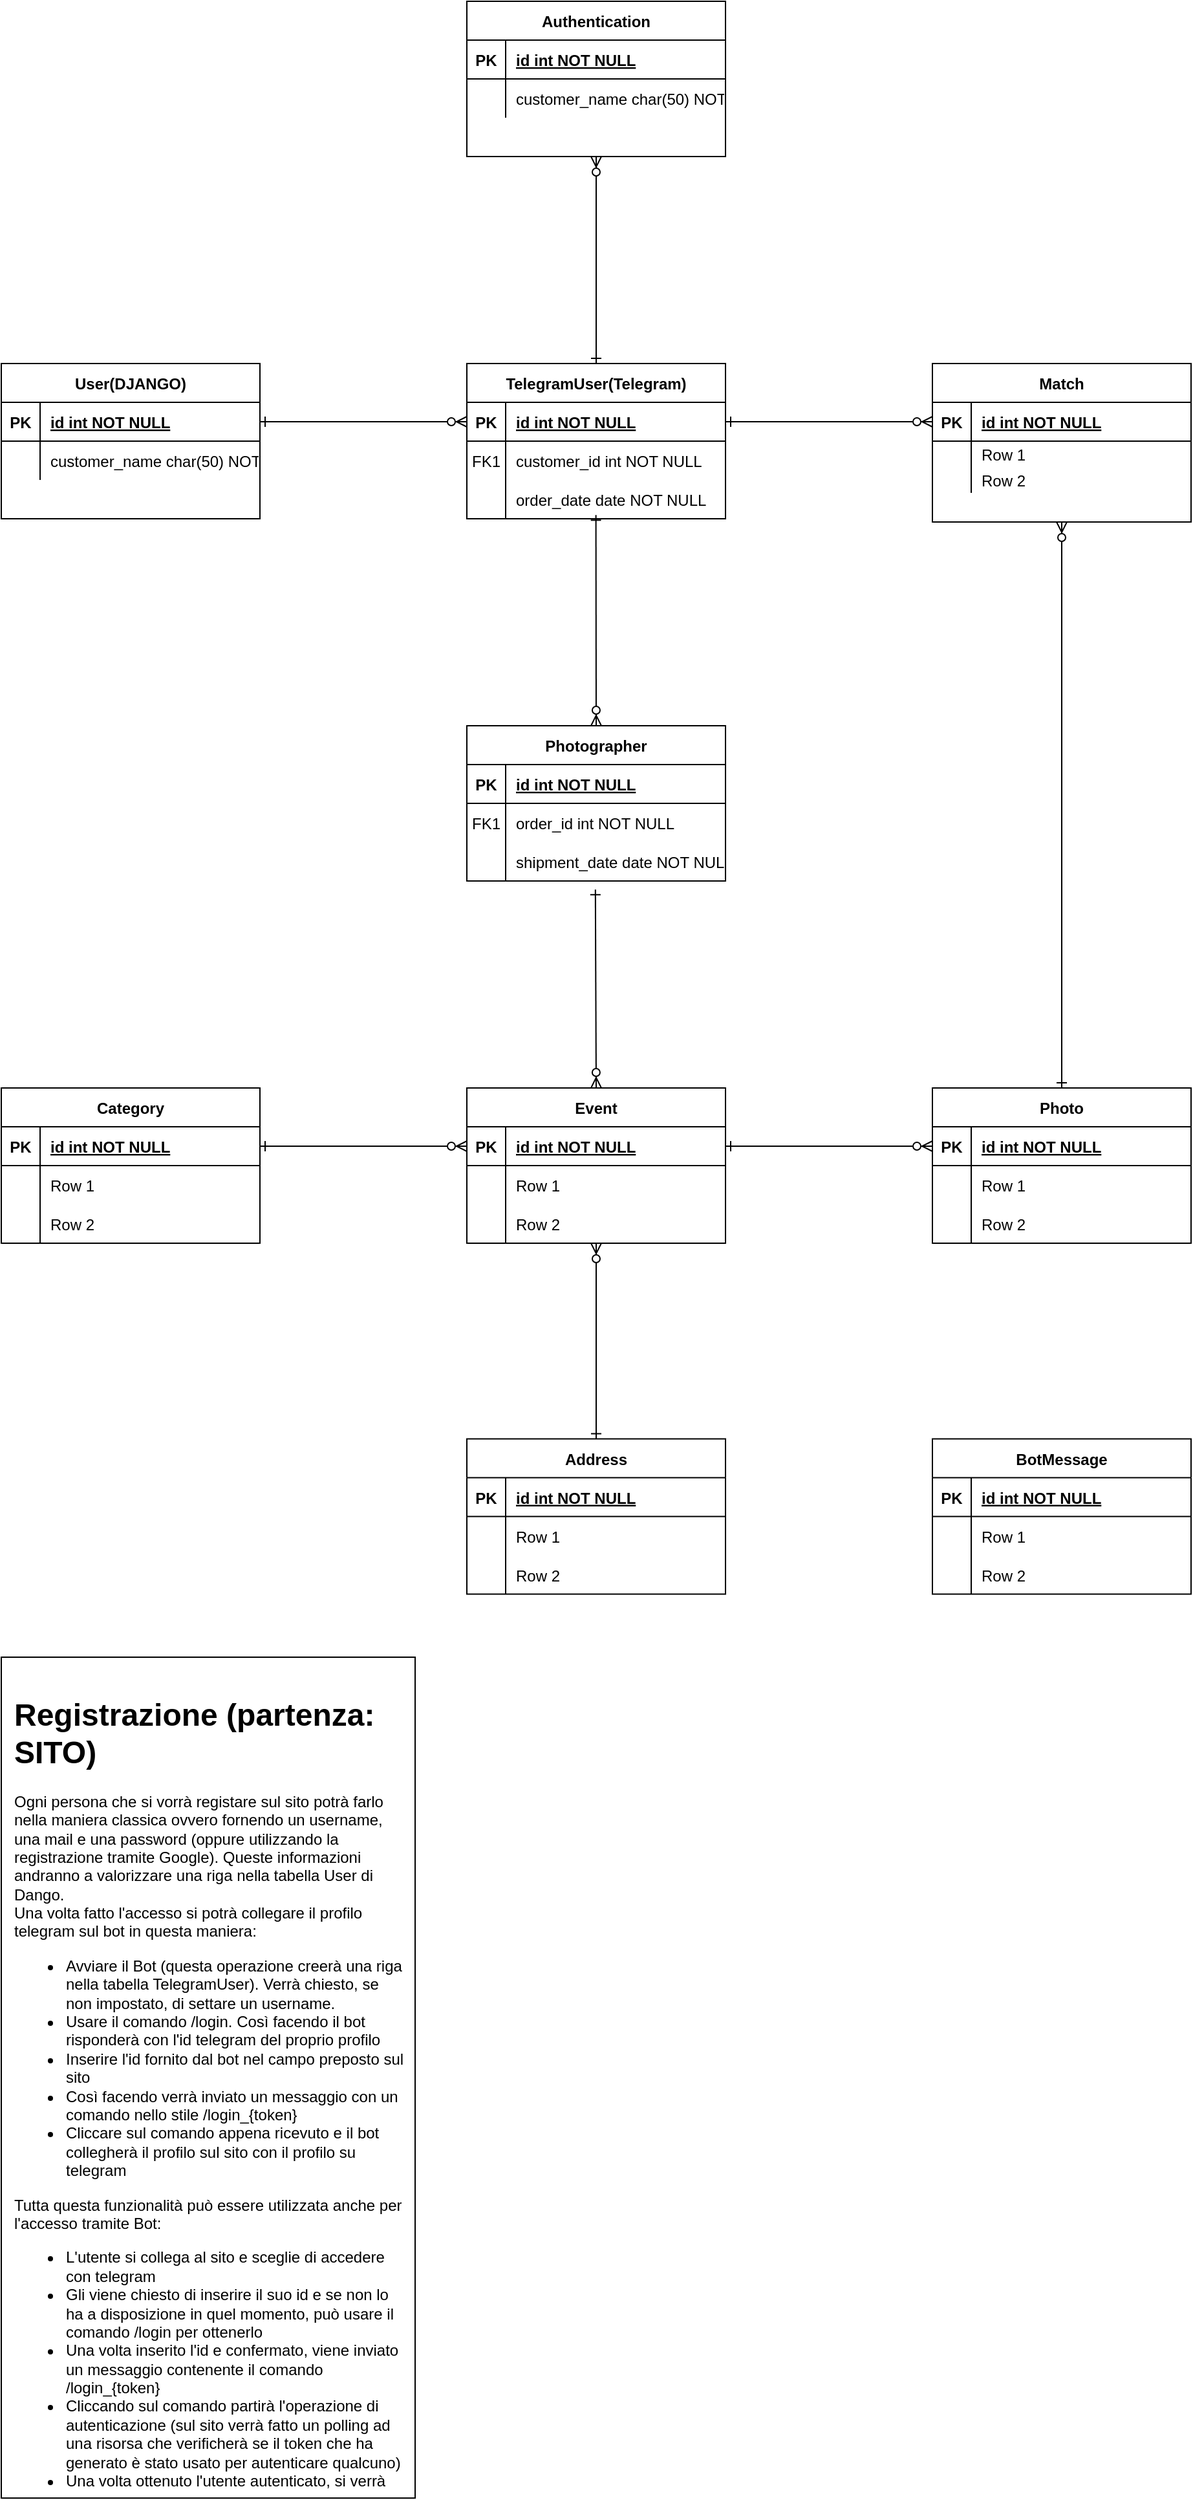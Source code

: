 <mxfile version="14.5.1" type="device"><diagram id="R2lEEEUBdFMjLlhIrx00" name="Page-1"><mxGraphModel dx="652" dy="414" grid="1" gridSize="10" guides="1" tooltips="1" connect="1" arrows="1" fold="1" page="1" pageScale="1" pageWidth="1000" pageHeight="2000" math="0" shadow="0" extFonts="Permanent Marker^https://fonts.googleapis.com/css?family=Permanent+Marker"><root><mxCell id="0"/><mxCell id="1" parent="0"/><mxCell id="C-vyLk0tnHw3VtMMgP7b-1" value="" style="endArrow=ERzeroToMany;startArrow=ERone;endFill=1;startFill=0;exitX=1;exitY=0.5;exitDx=0;exitDy=0;entryX=0;entryY=0.5;entryDx=0;entryDy=0;" parent="1" source="C-vyLk0tnHw3VtMMgP7b-24" target="C-vyLk0tnHw3VtMMgP7b-3" edge="1"><mxGeometry width="100" height="100" relative="1" as="geometry"><mxPoint x="340" y="991.25" as="sourcePoint"/><mxPoint x="440" y="891.25" as="targetPoint"/></mxGeometry></mxCell><mxCell id="C-vyLk0tnHw3VtMMgP7b-12" value="" style="endArrow=ERzeroToMany;startArrow=ERone;endFill=1;startFill=0;entryX=0.5;entryY=0;entryDx=0;entryDy=0;exitX=0.499;exitY=0.904;exitDx=0;exitDy=0;exitPerimeter=0;" parent="1" source="C-vyLk0tnHw3VtMMgP7b-9" target="C-vyLk0tnHw3VtMMgP7b-13" edge="1"><mxGeometry width="100" height="100" relative="1" as="geometry"><mxPoint x="560" y="451.25" as="sourcePoint"/><mxPoint x="460" y="476.25" as="targetPoint"/></mxGeometry></mxCell><mxCell id="C-vyLk0tnHw3VtMMgP7b-2" value="TelegramUser(Telegram)" style="shape=table;startSize=30;container=1;collapsible=1;childLayout=tableLayout;fixedRows=1;rowLines=0;fontStyle=1;align=center;resizeLast=1;" parent="1" vertex="1"><mxGeometry x="400" y="320" width="200" height="120" as="geometry"/></mxCell><mxCell id="C-vyLk0tnHw3VtMMgP7b-3" value="" style="shape=partialRectangle;collapsible=0;dropTarget=0;pointerEvents=0;fillColor=none;points=[[0,0.5],[1,0.5]];portConstraint=eastwest;top=0;left=0;right=0;bottom=1;" parent="C-vyLk0tnHw3VtMMgP7b-2" vertex="1"><mxGeometry y="30" width="200" height="30" as="geometry"/></mxCell><mxCell id="C-vyLk0tnHw3VtMMgP7b-4" value="PK" style="shape=partialRectangle;overflow=hidden;connectable=0;fillColor=none;top=0;left=0;bottom=0;right=0;fontStyle=1;" parent="C-vyLk0tnHw3VtMMgP7b-3" vertex="1"><mxGeometry width="30" height="30" as="geometry"/></mxCell><mxCell id="C-vyLk0tnHw3VtMMgP7b-5" value="id int NOT NULL " style="shape=partialRectangle;overflow=hidden;connectable=0;fillColor=none;top=0;left=0;bottom=0;right=0;align=left;spacingLeft=6;fontStyle=5;" parent="C-vyLk0tnHw3VtMMgP7b-3" vertex="1"><mxGeometry x="30" width="170" height="30" as="geometry"/></mxCell><mxCell id="C-vyLk0tnHw3VtMMgP7b-6" value="" style="shape=partialRectangle;collapsible=0;dropTarget=0;pointerEvents=0;fillColor=none;points=[[0,0.5],[1,0.5]];portConstraint=eastwest;top=0;left=0;right=0;bottom=0;" parent="C-vyLk0tnHw3VtMMgP7b-2" vertex="1"><mxGeometry y="60" width="200" height="30" as="geometry"/></mxCell><mxCell id="C-vyLk0tnHw3VtMMgP7b-7" value="FK1" style="shape=partialRectangle;overflow=hidden;connectable=0;fillColor=none;top=0;left=0;bottom=0;right=0;" parent="C-vyLk0tnHw3VtMMgP7b-6" vertex="1"><mxGeometry width="30" height="30" as="geometry"/></mxCell><mxCell id="C-vyLk0tnHw3VtMMgP7b-8" value="customer_id int NOT NULL" style="shape=partialRectangle;overflow=hidden;connectable=0;fillColor=none;top=0;left=0;bottom=0;right=0;align=left;spacingLeft=6;" parent="C-vyLk0tnHw3VtMMgP7b-6" vertex="1"><mxGeometry x="30" width="170" height="30" as="geometry"/></mxCell><mxCell id="C-vyLk0tnHw3VtMMgP7b-9" value="" style="shape=partialRectangle;collapsible=0;dropTarget=0;pointerEvents=0;fillColor=none;points=[[0,0.5],[1,0.5]];portConstraint=eastwest;top=0;left=0;right=0;bottom=0;" parent="C-vyLk0tnHw3VtMMgP7b-2" vertex="1"><mxGeometry y="90" width="200" height="30" as="geometry"/></mxCell><mxCell id="C-vyLk0tnHw3VtMMgP7b-10" value="" style="shape=partialRectangle;overflow=hidden;connectable=0;fillColor=none;top=0;left=0;bottom=0;right=0;" parent="C-vyLk0tnHw3VtMMgP7b-9" vertex="1"><mxGeometry width="30" height="30" as="geometry"/></mxCell><mxCell id="C-vyLk0tnHw3VtMMgP7b-11" value="order_date date NOT NULL" style="shape=partialRectangle;overflow=hidden;connectable=0;fillColor=none;top=0;left=0;bottom=0;right=0;align=left;spacingLeft=6;" parent="C-vyLk0tnHw3VtMMgP7b-9" vertex="1"><mxGeometry x="30" width="170" height="30" as="geometry"/></mxCell><mxCell id="C-vyLk0tnHw3VtMMgP7b-13" value="Photographer" style="shape=table;startSize=30;container=1;collapsible=1;childLayout=tableLayout;fixedRows=1;rowLines=0;fontStyle=1;align=center;resizeLast=1;" parent="1" vertex="1"><mxGeometry x="400" y="600" width="200" height="120" as="geometry"/></mxCell><mxCell id="C-vyLk0tnHw3VtMMgP7b-14" value="" style="shape=partialRectangle;collapsible=0;dropTarget=0;pointerEvents=0;fillColor=none;points=[[0,0.5],[1,0.5]];portConstraint=eastwest;top=0;left=0;right=0;bottom=1;" parent="C-vyLk0tnHw3VtMMgP7b-13" vertex="1"><mxGeometry y="30" width="200" height="30" as="geometry"/></mxCell><mxCell id="C-vyLk0tnHw3VtMMgP7b-15" value="PK" style="shape=partialRectangle;overflow=hidden;connectable=0;fillColor=none;top=0;left=0;bottom=0;right=0;fontStyle=1;" parent="C-vyLk0tnHw3VtMMgP7b-14" vertex="1"><mxGeometry width="30" height="30" as="geometry"/></mxCell><mxCell id="C-vyLk0tnHw3VtMMgP7b-16" value="id int NOT NULL " style="shape=partialRectangle;overflow=hidden;connectable=0;fillColor=none;top=0;left=0;bottom=0;right=0;align=left;spacingLeft=6;fontStyle=5;" parent="C-vyLk0tnHw3VtMMgP7b-14" vertex="1"><mxGeometry x="30" width="170" height="30" as="geometry"/></mxCell><mxCell id="C-vyLk0tnHw3VtMMgP7b-17" value="" style="shape=partialRectangle;collapsible=0;dropTarget=0;pointerEvents=0;fillColor=none;points=[[0,0.5],[1,0.5]];portConstraint=eastwest;top=0;left=0;right=0;bottom=0;" parent="C-vyLk0tnHw3VtMMgP7b-13" vertex="1"><mxGeometry y="60" width="200" height="30" as="geometry"/></mxCell><mxCell id="C-vyLk0tnHw3VtMMgP7b-18" value="FK1" style="shape=partialRectangle;overflow=hidden;connectable=0;fillColor=none;top=0;left=0;bottom=0;right=0;" parent="C-vyLk0tnHw3VtMMgP7b-17" vertex="1"><mxGeometry width="30" height="30" as="geometry"/></mxCell><mxCell id="C-vyLk0tnHw3VtMMgP7b-19" value="order_id int NOT NULL" style="shape=partialRectangle;overflow=hidden;connectable=0;fillColor=none;top=0;left=0;bottom=0;right=0;align=left;spacingLeft=6;" parent="C-vyLk0tnHw3VtMMgP7b-17" vertex="1"><mxGeometry x="30" width="170" height="30" as="geometry"/></mxCell><mxCell id="C-vyLk0tnHw3VtMMgP7b-20" value="" style="shape=partialRectangle;collapsible=0;dropTarget=0;pointerEvents=0;fillColor=none;points=[[0,0.5],[1,0.5]];portConstraint=eastwest;top=0;left=0;right=0;bottom=0;" parent="C-vyLk0tnHw3VtMMgP7b-13" vertex="1"><mxGeometry y="90" width="200" height="30" as="geometry"/></mxCell><mxCell id="C-vyLk0tnHw3VtMMgP7b-21" value="" style="shape=partialRectangle;overflow=hidden;connectable=0;fillColor=none;top=0;left=0;bottom=0;right=0;" parent="C-vyLk0tnHw3VtMMgP7b-20" vertex="1"><mxGeometry width="30" height="30" as="geometry"/></mxCell><mxCell id="C-vyLk0tnHw3VtMMgP7b-22" value="shipment_date date NOT NULL" style="shape=partialRectangle;overflow=hidden;connectable=0;fillColor=none;top=0;left=0;bottom=0;right=0;align=left;spacingLeft=6;" parent="C-vyLk0tnHw3VtMMgP7b-20" vertex="1"><mxGeometry x="30" width="170" height="30" as="geometry"/></mxCell><mxCell id="C-vyLk0tnHw3VtMMgP7b-23" value="User(DJANGO)" style="shape=table;startSize=30;container=1;collapsible=1;childLayout=tableLayout;fixedRows=1;rowLines=0;fontStyle=1;align=center;resizeLast=1;" parent="1" vertex="1"><mxGeometry x="40" y="320" width="200" height="120" as="geometry"/></mxCell><mxCell id="C-vyLk0tnHw3VtMMgP7b-24" value="" style="shape=partialRectangle;collapsible=0;dropTarget=0;pointerEvents=0;fillColor=none;points=[[0,0.5],[1,0.5]];portConstraint=eastwest;top=0;left=0;right=0;bottom=1;" parent="C-vyLk0tnHw3VtMMgP7b-23" vertex="1"><mxGeometry y="30" width="200" height="30" as="geometry"/></mxCell><mxCell id="C-vyLk0tnHw3VtMMgP7b-25" value="PK" style="shape=partialRectangle;overflow=hidden;connectable=0;fillColor=none;top=0;left=0;bottom=0;right=0;fontStyle=1;" parent="C-vyLk0tnHw3VtMMgP7b-24" vertex="1"><mxGeometry width="30" height="30" as="geometry"/></mxCell><mxCell id="C-vyLk0tnHw3VtMMgP7b-26" value="id int NOT NULL " style="shape=partialRectangle;overflow=hidden;connectable=0;fillColor=none;top=0;left=0;bottom=0;right=0;align=left;spacingLeft=6;fontStyle=5;" parent="C-vyLk0tnHw3VtMMgP7b-24" vertex="1"><mxGeometry x="30" width="170" height="30" as="geometry"/></mxCell><mxCell id="C-vyLk0tnHw3VtMMgP7b-27" value="" style="shape=partialRectangle;collapsible=0;dropTarget=0;pointerEvents=0;fillColor=none;points=[[0,0.5],[1,0.5]];portConstraint=eastwest;top=0;left=0;right=0;bottom=0;" parent="C-vyLk0tnHw3VtMMgP7b-23" vertex="1"><mxGeometry y="60" width="200" height="30" as="geometry"/></mxCell><mxCell id="C-vyLk0tnHw3VtMMgP7b-28" value="" style="shape=partialRectangle;overflow=hidden;connectable=0;fillColor=none;top=0;left=0;bottom=0;right=0;" parent="C-vyLk0tnHw3VtMMgP7b-27" vertex="1"><mxGeometry width="30" height="30" as="geometry"/></mxCell><mxCell id="C-vyLk0tnHw3VtMMgP7b-29" value="customer_name char(50) NOT NULL" style="shape=partialRectangle;overflow=hidden;connectable=0;fillColor=none;top=0;left=0;bottom=0;right=0;align=left;spacingLeft=6;" parent="C-vyLk0tnHw3VtMMgP7b-27" vertex="1"><mxGeometry x="30" width="170" height="30" as="geometry"/></mxCell><mxCell id="v2OP8yNW0zseTsZ7gJXS-4" value="Event" style="shape=table;startSize=30;container=1;collapsible=1;childLayout=tableLayout;fixedRows=1;rowLines=0;fontStyle=1;align=center;resizeLast=1;" parent="1" vertex="1"><mxGeometry x="400" y="880" width="200" height="120" as="geometry"/></mxCell><mxCell id="v2OP8yNW0zseTsZ7gJXS-5" value="" style="shape=partialRectangle;collapsible=0;dropTarget=0;pointerEvents=0;fillColor=none;top=0;left=0;bottom=1;right=0;points=[[0,0.5],[1,0.5]];portConstraint=eastwest;" parent="v2OP8yNW0zseTsZ7gJXS-4" vertex="1"><mxGeometry y="30" width="200" height="30" as="geometry"/></mxCell><mxCell id="v2OP8yNW0zseTsZ7gJXS-6" value="PK" style="shape=partialRectangle;connectable=0;fillColor=none;top=0;left=0;bottom=0;right=0;fontStyle=1;overflow=hidden;" parent="v2OP8yNW0zseTsZ7gJXS-5" vertex="1"><mxGeometry width="30" height="30" as="geometry"/></mxCell><mxCell id="v2OP8yNW0zseTsZ7gJXS-7" value="id int NOT NULL" style="shape=partialRectangle;connectable=0;fillColor=none;top=0;left=0;bottom=0;right=0;align=left;spacingLeft=6;fontStyle=5;overflow=hidden;" parent="v2OP8yNW0zseTsZ7gJXS-5" vertex="1"><mxGeometry x="30" width="170" height="30" as="geometry"/></mxCell><mxCell id="v2OP8yNW0zseTsZ7gJXS-8" value="" style="shape=partialRectangle;collapsible=0;dropTarget=0;pointerEvents=0;fillColor=none;top=0;left=0;bottom=0;right=0;points=[[0,0.5],[1,0.5]];portConstraint=eastwest;" parent="v2OP8yNW0zseTsZ7gJXS-4" vertex="1"><mxGeometry y="60" width="200" height="30" as="geometry"/></mxCell><mxCell id="v2OP8yNW0zseTsZ7gJXS-9" value="" style="shape=partialRectangle;connectable=0;fillColor=none;top=0;left=0;bottom=0;right=0;editable=1;overflow=hidden;" parent="v2OP8yNW0zseTsZ7gJXS-8" vertex="1"><mxGeometry width="30" height="30" as="geometry"/></mxCell><mxCell id="v2OP8yNW0zseTsZ7gJXS-10" value="Row 1" style="shape=partialRectangle;connectable=0;fillColor=none;top=0;left=0;bottom=0;right=0;align=left;spacingLeft=6;overflow=hidden;" parent="v2OP8yNW0zseTsZ7gJXS-8" vertex="1"><mxGeometry x="30" width="170" height="30" as="geometry"/></mxCell><mxCell id="v2OP8yNW0zseTsZ7gJXS-11" value="" style="shape=partialRectangle;collapsible=0;dropTarget=0;pointerEvents=0;fillColor=none;top=0;left=0;bottom=0;right=0;points=[[0,0.5],[1,0.5]];portConstraint=eastwest;" parent="v2OP8yNW0zseTsZ7gJXS-4" vertex="1"><mxGeometry y="90" width="200" height="30" as="geometry"/></mxCell><mxCell id="v2OP8yNW0zseTsZ7gJXS-12" value="" style="shape=partialRectangle;connectable=0;fillColor=none;top=0;left=0;bottom=0;right=0;editable=1;overflow=hidden;" parent="v2OP8yNW0zseTsZ7gJXS-11" vertex="1"><mxGeometry width="30" height="30" as="geometry"/></mxCell><mxCell id="v2OP8yNW0zseTsZ7gJXS-13" value="Row 2" style="shape=partialRectangle;connectable=0;fillColor=none;top=0;left=0;bottom=0;right=0;align=left;spacingLeft=6;overflow=hidden;" parent="v2OP8yNW0zseTsZ7gJXS-11" vertex="1"><mxGeometry x="30" width="170" height="30" as="geometry"/></mxCell><mxCell id="v2OP8yNW0zseTsZ7gJXS-17" value="Match" style="shape=table;startSize=30;container=1;collapsible=1;childLayout=tableLayout;fixedRows=1;rowLines=0;fontStyle=1;align=center;resizeLast=1;" parent="1" vertex="1"><mxGeometry x="760" y="320" width="200" height="122.5" as="geometry"/></mxCell><mxCell id="v2OP8yNW0zseTsZ7gJXS-18" value="" style="shape=partialRectangle;collapsible=0;dropTarget=0;pointerEvents=0;fillColor=none;top=0;left=0;bottom=1;right=0;points=[[0,0.5],[1,0.5]];portConstraint=eastwest;" parent="v2OP8yNW0zseTsZ7gJXS-17" vertex="1"><mxGeometry y="30" width="200" height="30" as="geometry"/></mxCell><mxCell id="v2OP8yNW0zseTsZ7gJXS-19" value="PK" style="shape=partialRectangle;connectable=0;fillColor=none;top=0;left=0;bottom=0;right=0;fontStyle=1;overflow=hidden;" parent="v2OP8yNW0zseTsZ7gJXS-18" vertex="1"><mxGeometry width="30" height="30" as="geometry"/></mxCell><mxCell id="v2OP8yNW0zseTsZ7gJXS-20" value="id int NOT NULL" style="shape=partialRectangle;connectable=0;fillColor=none;top=0;left=0;bottom=0;right=0;align=left;spacingLeft=6;fontStyle=5;overflow=hidden;" parent="v2OP8yNW0zseTsZ7gJXS-18" vertex="1"><mxGeometry x="30" width="170" height="30" as="geometry"/></mxCell><mxCell id="v2OP8yNW0zseTsZ7gJXS-21" value="" style="shape=partialRectangle;collapsible=0;dropTarget=0;pointerEvents=0;fillColor=none;top=0;left=0;bottom=0;right=0;points=[[0,0.5],[1,0.5]];portConstraint=eastwest;" parent="v2OP8yNW0zseTsZ7gJXS-17" vertex="1"><mxGeometry y="60" width="200" height="20" as="geometry"/></mxCell><mxCell id="v2OP8yNW0zseTsZ7gJXS-22" value="" style="shape=partialRectangle;connectable=0;fillColor=none;top=0;left=0;bottom=0;right=0;editable=1;overflow=hidden;" parent="v2OP8yNW0zseTsZ7gJXS-21" vertex="1"><mxGeometry width="30" height="20" as="geometry"/></mxCell><mxCell id="v2OP8yNW0zseTsZ7gJXS-23" value="Row 1" style="shape=partialRectangle;connectable=0;fillColor=none;top=0;left=0;bottom=0;right=0;align=left;spacingLeft=6;overflow=hidden;" parent="v2OP8yNW0zseTsZ7gJXS-21" vertex="1"><mxGeometry x="30" width="170" height="20" as="geometry"/></mxCell><mxCell id="v2OP8yNW0zseTsZ7gJXS-24" value="" style="shape=partialRectangle;collapsible=0;dropTarget=0;pointerEvents=0;fillColor=none;top=0;left=0;bottom=0;right=0;points=[[0,0.5],[1,0.5]];portConstraint=eastwest;" parent="v2OP8yNW0zseTsZ7gJXS-17" vertex="1"><mxGeometry y="80" width="200" height="20" as="geometry"/></mxCell><mxCell id="v2OP8yNW0zseTsZ7gJXS-25" value="" style="shape=partialRectangle;connectable=0;fillColor=none;top=0;left=0;bottom=0;right=0;editable=1;overflow=hidden;" parent="v2OP8yNW0zseTsZ7gJXS-24" vertex="1"><mxGeometry width="30" height="20" as="geometry"/></mxCell><mxCell id="v2OP8yNW0zseTsZ7gJXS-26" value="Row 2" style="shape=partialRectangle;connectable=0;fillColor=none;top=0;left=0;bottom=0;right=0;align=left;spacingLeft=6;overflow=hidden;" parent="v2OP8yNW0zseTsZ7gJXS-24" vertex="1"><mxGeometry x="30" width="170" height="20" as="geometry"/></mxCell><mxCell id="v2OP8yNW0zseTsZ7gJXS-27" value="Photo" style="shape=table;startSize=30;container=1;collapsible=1;childLayout=tableLayout;fixedRows=1;rowLines=0;fontStyle=1;align=center;resizeLast=1;" parent="1" vertex="1"><mxGeometry x="760" y="880" width="200" height="120" as="geometry"/></mxCell><mxCell id="v2OP8yNW0zseTsZ7gJXS-28" value="" style="shape=partialRectangle;collapsible=0;dropTarget=0;pointerEvents=0;fillColor=none;top=0;left=0;bottom=1;right=0;points=[[0,0.5],[1,0.5]];portConstraint=eastwest;" parent="v2OP8yNW0zseTsZ7gJXS-27" vertex="1"><mxGeometry y="30" width="200" height="30" as="geometry"/></mxCell><mxCell id="v2OP8yNW0zseTsZ7gJXS-29" value="PK" style="shape=partialRectangle;connectable=0;fillColor=none;top=0;left=0;bottom=0;right=0;fontStyle=1;overflow=hidden;" parent="v2OP8yNW0zseTsZ7gJXS-28" vertex="1"><mxGeometry width="30" height="30" as="geometry"/></mxCell><mxCell id="v2OP8yNW0zseTsZ7gJXS-30" value="id int NOT NULL" style="shape=partialRectangle;connectable=0;fillColor=none;top=0;left=0;bottom=0;right=0;align=left;spacingLeft=6;fontStyle=5;overflow=hidden;" parent="v2OP8yNW0zseTsZ7gJXS-28" vertex="1"><mxGeometry x="30" width="170" height="30" as="geometry"/></mxCell><mxCell id="v2OP8yNW0zseTsZ7gJXS-31" value="" style="shape=partialRectangle;collapsible=0;dropTarget=0;pointerEvents=0;fillColor=none;top=0;left=0;bottom=0;right=0;points=[[0,0.5],[1,0.5]];portConstraint=eastwest;" parent="v2OP8yNW0zseTsZ7gJXS-27" vertex="1"><mxGeometry y="60" width="200" height="30" as="geometry"/></mxCell><mxCell id="v2OP8yNW0zseTsZ7gJXS-32" value="" style="shape=partialRectangle;connectable=0;fillColor=none;top=0;left=0;bottom=0;right=0;editable=1;overflow=hidden;" parent="v2OP8yNW0zseTsZ7gJXS-31" vertex="1"><mxGeometry width="30" height="30" as="geometry"/></mxCell><mxCell id="v2OP8yNW0zseTsZ7gJXS-33" value="Row 1" style="shape=partialRectangle;connectable=0;fillColor=none;top=0;left=0;bottom=0;right=0;align=left;spacingLeft=6;overflow=hidden;" parent="v2OP8yNW0zseTsZ7gJXS-31" vertex="1"><mxGeometry x="30" width="170" height="30" as="geometry"/></mxCell><mxCell id="v2OP8yNW0zseTsZ7gJXS-34" value="" style="shape=partialRectangle;collapsible=0;dropTarget=0;pointerEvents=0;fillColor=none;top=0;left=0;bottom=0;right=0;points=[[0,0.5],[1,0.5]];portConstraint=eastwest;" parent="v2OP8yNW0zseTsZ7gJXS-27" vertex="1"><mxGeometry y="90" width="200" height="30" as="geometry"/></mxCell><mxCell id="v2OP8yNW0zseTsZ7gJXS-35" value="" style="shape=partialRectangle;connectable=0;fillColor=none;top=0;left=0;bottom=0;right=0;editable=1;overflow=hidden;" parent="v2OP8yNW0zseTsZ7gJXS-34" vertex="1"><mxGeometry width="30" height="30" as="geometry"/></mxCell><mxCell id="v2OP8yNW0zseTsZ7gJXS-36" value="Row 2" style="shape=partialRectangle;connectable=0;fillColor=none;top=0;left=0;bottom=0;right=0;align=left;spacingLeft=6;overflow=hidden;" parent="v2OP8yNW0zseTsZ7gJXS-34" vertex="1"><mxGeometry x="30" width="170" height="30" as="geometry"/></mxCell><mxCell id="v2OP8yNW0zseTsZ7gJXS-37" value="Category" style="shape=table;startSize=30;container=1;collapsible=1;childLayout=tableLayout;fixedRows=1;rowLines=0;fontStyle=1;align=center;resizeLast=1;" parent="1" vertex="1"><mxGeometry x="40" y="880" width="200" height="120" as="geometry"/></mxCell><mxCell id="v2OP8yNW0zseTsZ7gJXS-38" value="" style="shape=partialRectangle;collapsible=0;dropTarget=0;pointerEvents=0;fillColor=none;top=0;left=0;bottom=1;right=0;points=[[0,0.5],[1,0.5]];portConstraint=eastwest;" parent="v2OP8yNW0zseTsZ7gJXS-37" vertex="1"><mxGeometry y="30" width="200" height="30" as="geometry"/></mxCell><mxCell id="v2OP8yNW0zseTsZ7gJXS-39" value="PK" style="shape=partialRectangle;connectable=0;fillColor=none;top=0;left=0;bottom=0;right=0;fontStyle=1;overflow=hidden;" parent="v2OP8yNW0zseTsZ7gJXS-38" vertex="1"><mxGeometry width="30" height="30" as="geometry"/></mxCell><mxCell id="v2OP8yNW0zseTsZ7gJXS-40" value="id int NOT NULL" style="shape=partialRectangle;connectable=0;fillColor=none;top=0;left=0;bottom=0;right=0;align=left;spacingLeft=6;fontStyle=5;overflow=hidden;" parent="v2OP8yNW0zseTsZ7gJXS-38" vertex="1"><mxGeometry x="30" width="170" height="30" as="geometry"/></mxCell><mxCell id="v2OP8yNW0zseTsZ7gJXS-41" value="" style="shape=partialRectangle;collapsible=0;dropTarget=0;pointerEvents=0;fillColor=none;top=0;left=0;bottom=0;right=0;points=[[0,0.5],[1,0.5]];portConstraint=eastwest;" parent="v2OP8yNW0zseTsZ7gJXS-37" vertex="1"><mxGeometry y="60" width="200" height="30" as="geometry"/></mxCell><mxCell id="v2OP8yNW0zseTsZ7gJXS-42" value="" style="shape=partialRectangle;connectable=0;fillColor=none;top=0;left=0;bottom=0;right=0;editable=1;overflow=hidden;" parent="v2OP8yNW0zseTsZ7gJXS-41" vertex="1"><mxGeometry width="30" height="30" as="geometry"/></mxCell><mxCell id="v2OP8yNW0zseTsZ7gJXS-43" value="Row 1" style="shape=partialRectangle;connectable=0;fillColor=none;top=0;left=0;bottom=0;right=0;align=left;spacingLeft=6;overflow=hidden;" parent="v2OP8yNW0zseTsZ7gJXS-41" vertex="1"><mxGeometry x="30" width="170" height="30" as="geometry"/></mxCell><mxCell id="v2OP8yNW0zseTsZ7gJXS-44" value="" style="shape=partialRectangle;collapsible=0;dropTarget=0;pointerEvents=0;fillColor=none;top=0;left=0;bottom=0;right=0;points=[[0,0.5],[1,0.5]];portConstraint=eastwest;" parent="v2OP8yNW0zseTsZ7gJXS-37" vertex="1"><mxGeometry y="90" width="200" height="30" as="geometry"/></mxCell><mxCell id="v2OP8yNW0zseTsZ7gJXS-45" value="" style="shape=partialRectangle;connectable=0;fillColor=none;top=0;left=0;bottom=0;right=0;editable=1;overflow=hidden;" parent="v2OP8yNW0zseTsZ7gJXS-44" vertex="1"><mxGeometry width="30" height="30" as="geometry"/></mxCell><mxCell id="v2OP8yNW0zseTsZ7gJXS-46" value="Row 2" style="shape=partialRectangle;connectable=0;fillColor=none;top=0;left=0;bottom=0;right=0;align=left;spacingLeft=6;overflow=hidden;" parent="v2OP8yNW0zseTsZ7gJXS-44" vertex="1"><mxGeometry x="30" width="170" height="30" as="geometry"/></mxCell><mxCell id="v2OP8yNW0zseTsZ7gJXS-54" value="Address" style="shape=table;startSize=30;container=1;collapsible=1;childLayout=tableLayout;fixedRows=1;rowLines=0;fontStyle=1;align=center;resizeLast=1;" parent="1" vertex="1"><mxGeometry x="400" y="1151.25" width="200" height="120" as="geometry"/></mxCell><mxCell id="v2OP8yNW0zseTsZ7gJXS-55" value="" style="shape=partialRectangle;collapsible=0;dropTarget=0;pointerEvents=0;fillColor=none;top=0;left=0;bottom=1;right=0;points=[[0,0.5],[1,0.5]];portConstraint=eastwest;" parent="v2OP8yNW0zseTsZ7gJXS-54" vertex="1"><mxGeometry y="30" width="200" height="30" as="geometry"/></mxCell><mxCell id="v2OP8yNW0zseTsZ7gJXS-56" value="PK" style="shape=partialRectangle;connectable=0;fillColor=none;top=0;left=0;bottom=0;right=0;fontStyle=1;overflow=hidden;" parent="v2OP8yNW0zseTsZ7gJXS-55" vertex="1"><mxGeometry width="30" height="30" as="geometry"/></mxCell><mxCell id="v2OP8yNW0zseTsZ7gJXS-57" value="id int NOT NULL" style="shape=partialRectangle;connectable=0;fillColor=none;top=0;left=0;bottom=0;right=0;align=left;spacingLeft=6;fontStyle=5;overflow=hidden;" parent="v2OP8yNW0zseTsZ7gJXS-55" vertex="1"><mxGeometry x="30" width="170" height="30" as="geometry"/></mxCell><mxCell id="v2OP8yNW0zseTsZ7gJXS-58" value="" style="shape=partialRectangle;collapsible=0;dropTarget=0;pointerEvents=0;fillColor=none;top=0;left=0;bottom=0;right=0;points=[[0,0.5],[1,0.5]];portConstraint=eastwest;" parent="v2OP8yNW0zseTsZ7gJXS-54" vertex="1"><mxGeometry y="60" width="200" height="30" as="geometry"/></mxCell><mxCell id="v2OP8yNW0zseTsZ7gJXS-59" value="" style="shape=partialRectangle;connectable=0;fillColor=none;top=0;left=0;bottom=0;right=0;editable=1;overflow=hidden;" parent="v2OP8yNW0zseTsZ7gJXS-58" vertex="1"><mxGeometry width="30" height="30" as="geometry"/></mxCell><mxCell id="v2OP8yNW0zseTsZ7gJXS-60" value="Row 1" style="shape=partialRectangle;connectable=0;fillColor=none;top=0;left=0;bottom=0;right=0;align=left;spacingLeft=6;overflow=hidden;" parent="v2OP8yNW0zseTsZ7gJXS-58" vertex="1"><mxGeometry x="30" width="170" height="30" as="geometry"/></mxCell><mxCell id="v2OP8yNW0zseTsZ7gJXS-61" value="" style="shape=partialRectangle;collapsible=0;dropTarget=0;pointerEvents=0;fillColor=none;top=0;left=0;bottom=0;right=0;points=[[0,0.5],[1,0.5]];portConstraint=eastwest;" parent="v2OP8yNW0zseTsZ7gJXS-54" vertex="1"><mxGeometry y="90" width="200" height="30" as="geometry"/></mxCell><mxCell id="v2OP8yNW0zseTsZ7gJXS-62" value="" style="shape=partialRectangle;connectable=0;fillColor=none;top=0;left=0;bottom=0;right=0;editable=1;overflow=hidden;" parent="v2OP8yNW0zseTsZ7gJXS-61" vertex="1"><mxGeometry width="30" height="30" as="geometry"/></mxCell><mxCell id="v2OP8yNW0zseTsZ7gJXS-63" value="Row 2" style="shape=partialRectangle;connectable=0;fillColor=none;top=0;left=0;bottom=0;right=0;align=left;spacingLeft=6;overflow=hidden;" parent="v2OP8yNW0zseTsZ7gJXS-61" vertex="1"><mxGeometry x="30" width="170" height="30" as="geometry"/></mxCell><mxCell id="v2OP8yNW0zseTsZ7gJXS-64" value="" style="endArrow=ERzeroToMany;startArrow=ERone;endFill=1;startFill=0;entryX=0;entryY=0.5;entryDx=0;entryDy=0;exitX=1;exitY=0.5;exitDx=0;exitDy=0;" parent="1" source="C-vyLk0tnHw3VtMMgP7b-3" target="v2OP8yNW0zseTsZ7gJXS-18" edge="1"><mxGeometry width="100" height="100" relative="1" as="geometry"><mxPoint x="780" y="481.25" as="sourcePoint"/><mxPoint x="770.24" y="494.13" as="targetPoint"/></mxGeometry></mxCell><mxCell id="v2OP8yNW0zseTsZ7gJXS-65" value="" style="endArrow=ERzeroToMany;startArrow=ERone;endFill=1;startFill=0;entryX=0.5;entryY=1;entryDx=0;entryDy=0;exitX=0.5;exitY=0;exitDx=0;exitDy=0;" parent="1" source="v2OP8yNW0zseTsZ7gJXS-27" target="v2OP8yNW0zseTsZ7gJXS-17" edge="1"><mxGeometry width="100" height="100" relative="1" as="geometry"><mxPoint x="1100" y="701.75" as="sourcePoint"/><mxPoint x="940" y="701.25" as="targetPoint"/></mxGeometry></mxCell><mxCell id="v2OP8yNW0zseTsZ7gJXS-66" value="" style="endArrow=ERzeroToMany;startArrow=ERone;endFill=1;startFill=0;entryX=0.5;entryY=0;entryDx=0;entryDy=0;exitX=0.497;exitY=1.222;exitDx=0;exitDy=0;exitPerimeter=0;" parent="1" source="C-vyLk0tnHw3VtMMgP7b-20" target="v2OP8yNW0zseTsZ7gJXS-4" edge="1"><mxGeometry width="100" height="100" relative="1" as="geometry"><mxPoint x="590" y="661.25" as="sourcePoint"/><mxPoint x="590" y="661.25" as="targetPoint"/></mxGeometry></mxCell><mxCell id="v2OP8yNW0zseTsZ7gJXS-67" value="" style="edgeStyle=entityRelationEdgeStyle;endArrow=ERzeroToMany;startArrow=ERone;endFill=1;startFill=0;exitX=1;exitY=0.5;exitDx=0;exitDy=0;entryX=0;entryY=0.5;entryDx=0;entryDy=0;" parent="1" source="v2OP8yNW0zseTsZ7gJXS-38" target="v2OP8yNW0zseTsZ7gJXS-5" edge="1"><mxGeometry width="100" height="100" relative="1" as="geometry"><mxPoint x="350" y="591.25" as="sourcePoint"/><mxPoint x="510" y="791.25" as="targetPoint"/></mxGeometry></mxCell><mxCell id="v2OP8yNW0zseTsZ7gJXS-68" value="" style="endArrow=ERzeroToMany;startArrow=ERone;endFill=1;startFill=0;exitX=0.5;exitY=0;exitDx=0;exitDy=0;entryX=0.5;entryY=1;entryDx=0;entryDy=0;" parent="1" source="v2OP8yNW0zseTsZ7gJXS-54" target="v2OP8yNW0zseTsZ7gJXS-4" edge="1"><mxGeometry width="100" height="100" relative="1" as="geometry"><mxPoint x="290" y="911.25" as="sourcePoint"/><mxPoint x="450" y="911.25" as="targetPoint"/></mxGeometry></mxCell><mxCell id="v2OP8yNW0zseTsZ7gJXS-69" value="" style="edgeStyle=entityRelationEdgeStyle;endArrow=ERzeroToMany;startArrow=ERone;endFill=1;startFill=0;entryX=0;entryY=0.5;entryDx=0;entryDy=0;exitX=1;exitY=0.5;exitDx=0;exitDy=0;" parent="1" edge="1" target="v2OP8yNW0zseTsZ7gJXS-28" source="v2OP8yNW0zseTsZ7gJXS-5"><mxGeometry width="100" height="100" relative="1" as="geometry"><mxPoint x="680" y="751.25" as="sourcePoint"/><mxPoint x="840" y="751.25" as="targetPoint"/></mxGeometry></mxCell><mxCell id="v2OP8yNW0zseTsZ7gJXS-70" value="BotMessage" style="shape=table;startSize=30;container=1;collapsible=1;childLayout=tableLayout;fixedRows=1;rowLines=0;fontStyle=1;align=center;resizeLast=1;" parent="1" vertex="1"><mxGeometry x="760" y="1151.25" width="200" height="120" as="geometry"/></mxCell><mxCell id="v2OP8yNW0zseTsZ7gJXS-71" value="" style="shape=partialRectangle;collapsible=0;dropTarget=0;pointerEvents=0;fillColor=none;top=0;left=0;bottom=1;right=0;points=[[0,0.5],[1,0.5]];portConstraint=eastwest;" parent="v2OP8yNW0zseTsZ7gJXS-70" vertex="1"><mxGeometry y="30" width="200" height="30" as="geometry"/></mxCell><mxCell id="v2OP8yNW0zseTsZ7gJXS-72" value="PK" style="shape=partialRectangle;connectable=0;fillColor=none;top=0;left=0;bottom=0;right=0;fontStyle=1;overflow=hidden;" parent="v2OP8yNW0zseTsZ7gJXS-71" vertex="1"><mxGeometry width="30" height="30" as="geometry"/></mxCell><mxCell id="v2OP8yNW0zseTsZ7gJXS-73" value="id int NOT NULL" style="shape=partialRectangle;connectable=0;fillColor=none;top=0;left=0;bottom=0;right=0;align=left;spacingLeft=6;fontStyle=5;overflow=hidden;" parent="v2OP8yNW0zseTsZ7gJXS-71" vertex="1"><mxGeometry x="30" width="170" height="30" as="geometry"/></mxCell><mxCell id="v2OP8yNW0zseTsZ7gJXS-74" value="" style="shape=partialRectangle;collapsible=0;dropTarget=0;pointerEvents=0;fillColor=none;top=0;left=0;bottom=0;right=0;points=[[0,0.5],[1,0.5]];portConstraint=eastwest;" parent="v2OP8yNW0zseTsZ7gJXS-70" vertex="1"><mxGeometry y="60" width="200" height="30" as="geometry"/></mxCell><mxCell id="v2OP8yNW0zseTsZ7gJXS-75" value="" style="shape=partialRectangle;connectable=0;fillColor=none;top=0;left=0;bottom=0;right=0;editable=1;overflow=hidden;" parent="v2OP8yNW0zseTsZ7gJXS-74" vertex="1"><mxGeometry width="30" height="30" as="geometry"/></mxCell><mxCell id="v2OP8yNW0zseTsZ7gJXS-76" value="Row 1" style="shape=partialRectangle;connectable=0;fillColor=none;top=0;left=0;bottom=0;right=0;align=left;spacingLeft=6;overflow=hidden;" parent="v2OP8yNW0zseTsZ7gJXS-74" vertex="1"><mxGeometry x="30" width="170" height="30" as="geometry"/></mxCell><mxCell id="v2OP8yNW0zseTsZ7gJXS-77" value="" style="shape=partialRectangle;collapsible=0;dropTarget=0;pointerEvents=0;fillColor=none;top=0;left=0;bottom=0;right=0;points=[[0,0.5],[1,0.5]];portConstraint=eastwest;" parent="v2OP8yNW0zseTsZ7gJXS-70" vertex="1"><mxGeometry y="90" width="200" height="30" as="geometry"/></mxCell><mxCell id="v2OP8yNW0zseTsZ7gJXS-78" value="" style="shape=partialRectangle;connectable=0;fillColor=none;top=0;left=0;bottom=0;right=0;editable=1;overflow=hidden;" parent="v2OP8yNW0zseTsZ7gJXS-77" vertex="1"><mxGeometry width="30" height="30" as="geometry"/></mxCell><mxCell id="v2OP8yNW0zseTsZ7gJXS-79" value="Row 2" style="shape=partialRectangle;connectable=0;fillColor=none;top=0;left=0;bottom=0;right=0;align=left;spacingLeft=6;overflow=hidden;" parent="v2OP8yNW0zseTsZ7gJXS-77" vertex="1"><mxGeometry x="30" width="170" height="30" as="geometry"/></mxCell><mxCell id="0V4AYl7k-RGli-OsMPQZ-1" value="" style="rounded=0;whiteSpace=wrap;html=1;" vertex="1" parent="1"><mxGeometry x="40" y="1320" width="320" height="650" as="geometry"/></mxCell><mxCell id="0V4AYl7k-RGli-OsMPQZ-2" value="&lt;h1&gt;Registrazione (partenza: SITO)&lt;/h1&gt;&lt;p&gt;Ogni persona che si vorrà registare sul sito potrà farlo nella maniera classica ovvero fornendo un username, una mail e una password (oppure utilizzando la registrazione tramite Google). Queste informazioni andranno a valorizzare una riga nella tabella User di Dango.&lt;br&gt;Una volta fatto l'accesso si potrà collegare il profilo telegram sul bot in questa maniera:&lt;br&gt;&lt;/p&gt;&lt;ul&gt;&lt;li&gt;Avviare il Bot (questa operazione creerà una riga nella tabella TelegramUser). Verrà chiesto, se non impostato, di settare un username.&lt;br&gt;&lt;/li&gt;&lt;li&gt;Usare il comando /login. Così facendo il bot risponderà con l'id telegram del proprio profilo&lt;/li&gt;&lt;li&gt;Inserire l'id fornito dal bot nel campo preposto sul sito&lt;/li&gt;&lt;li&gt;Così facendo verrà inviato un messaggio con un comando nello stile /login_{token}&lt;/li&gt;&lt;li&gt;Cliccare sul comando appena ricevuto e il bot collegherà il profilo sul sito con il profilo su telegram&lt;/li&gt;&lt;/ul&gt;&lt;div&gt;Tutta questa funzionalità può essere utilizzata anche per l'accesso tramite Bot:&lt;/div&gt;&lt;div&gt;&lt;ul&gt;&lt;li&gt;L'utente si collega al sito e sceglie di accedere con telegram&lt;/li&gt;&lt;li&gt;Gli viene chiesto di inserire il suo id e se non lo ha a disposizione in quel momento, può usare il comando /login per ottenerlo&lt;/li&gt;&lt;li&gt;Una volta inserito l'id e confermato, viene inviato un messaggio contenente il comando /login_{token}&lt;/li&gt;&lt;li&gt;Cliccando sul comando partirà l'operazione di autenticazione (sul sito verrà fatto un polling ad una risorsa che verificherà se il token che ha generato è stato usato per autenticare qualcuno)&lt;/li&gt;&lt;li&gt;Una volta ottenuto l'utente autenticato, si verrà reindirizzati alla home con il proprio User&lt;/li&gt;&lt;li&gt;il bot manderà un messaggio dove indicherà che qualcuno ha fatto l'accesso con il suo account&lt;/li&gt;&lt;/ul&gt;&lt;/div&gt;&lt;p&gt;&lt;/p&gt;" style="text;html=1;strokeColor=none;fillColor=none;spacing=5;spacingTop=5;whiteSpace=wrap;overflow=hidden;rounded=0;spacingLeft=5;spacingRight=5;spacingBottom=5;" vertex="1" parent="1"><mxGeometry x="40" y="1320" width="320" height="650" as="geometry"/></mxCell><mxCell id="0V4AYl7k-RGli-OsMPQZ-3" value="Authentication" style="shape=table;startSize=30;container=1;collapsible=1;childLayout=tableLayout;fixedRows=1;rowLines=0;fontStyle=1;align=center;resizeLast=1;" vertex="1" parent="1"><mxGeometry x="400" y="40" width="200" height="120" as="geometry"/></mxCell><mxCell id="0V4AYl7k-RGli-OsMPQZ-4" value="" style="shape=partialRectangle;collapsible=0;dropTarget=0;pointerEvents=0;fillColor=none;points=[[0,0.5],[1,0.5]];portConstraint=eastwest;top=0;left=0;right=0;bottom=1;" vertex="1" parent="0V4AYl7k-RGli-OsMPQZ-3"><mxGeometry y="30" width="200" height="30" as="geometry"/></mxCell><mxCell id="0V4AYl7k-RGli-OsMPQZ-5" value="PK" style="shape=partialRectangle;overflow=hidden;connectable=0;fillColor=none;top=0;left=0;bottom=0;right=0;fontStyle=1;" vertex="1" parent="0V4AYl7k-RGli-OsMPQZ-4"><mxGeometry width="30" height="30" as="geometry"/></mxCell><mxCell id="0V4AYl7k-RGli-OsMPQZ-6" value="id int NOT NULL " style="shape=partialRectangle;overflow=hidden;connectable=0;fillColor=none;top=0;left=0;bottom=0;right=0;align=left;spacingLeft=6;fontStyle=5;" vertex="1" parent="0V4AYl7k-RGli-OsMPQZ-4"><mxGeometry x="30" width="170" height="30" as="geometry"/></mxCell><mxCell id="0V4AYl7k-RGli-OsMPQZ-7" value="" style="shape=partialRectangle;collapsible=0;dropTarget=0;pointerEvents=0;fillColor=none;points=[[0,0.5],[1,0.5]];portConstraint=eastwest;top=0;left=0;right=0;bottom=0;" vertex="1" parent="0V4AYl7k-RGli-OsMPQZ-3"><mxGeometry y="60" width="200" height="30" as="geometry"/></mxCell><mxCell id="0V4AYl7k-RGli-OsMPQZ-8" value="" style="shape=partialRectangle;overflow=hidden;connectable=0;fillColor=none;top=0;left=0;bottom=0;right=0;" vertex="1" parent="0V4AYl7k-RGli-OsMPQZ-7"><mxGeometry width="30" height="30" as="geometry"/></mxCell><mxCell id="0V4AYl7k-RGli-OsMPQZ-9" value="customer_name char(50) NOT NULL" style="shape=partialRectangle;overflow=hidden;connectable=0;fillColor=none;top=0;left=0;bottom=0;right=0;align=left;spacingLeft=6;" vertex="1" parent="0V4AYl7k-RGli-OsMPQZ-7"><mxGeometry x="30" width="170" height="30" as="geometry"/></mxCell><mxCell id="0V4AYl7k-RGli-OsMPQZ-11" value="" style="endArrow=ERzeroToMany;startArrow=ERone;endFill=1;startFill=0;entryX=0.5;entryY=1;entryDx=0;entryDy=0;exitX=0.5;exitY=0;exitDx=0;exitDy=0;" edge="1" parent="1" source="C-vyLk0tnHw3VtMMgP7b-2" target="0V4AYl7k-RGli-OsMPQZ-3"><mxGeometry width="100" height="100" relative="1" as="geometry"><mxPoint x="710.0" y="180.0" as="sourcePoint"/><mxPoint x="710.2" y="344.13" as="targetPoint"/></mxGeometry></mxCell></root></mxGraphModel></diagram></mxfile>